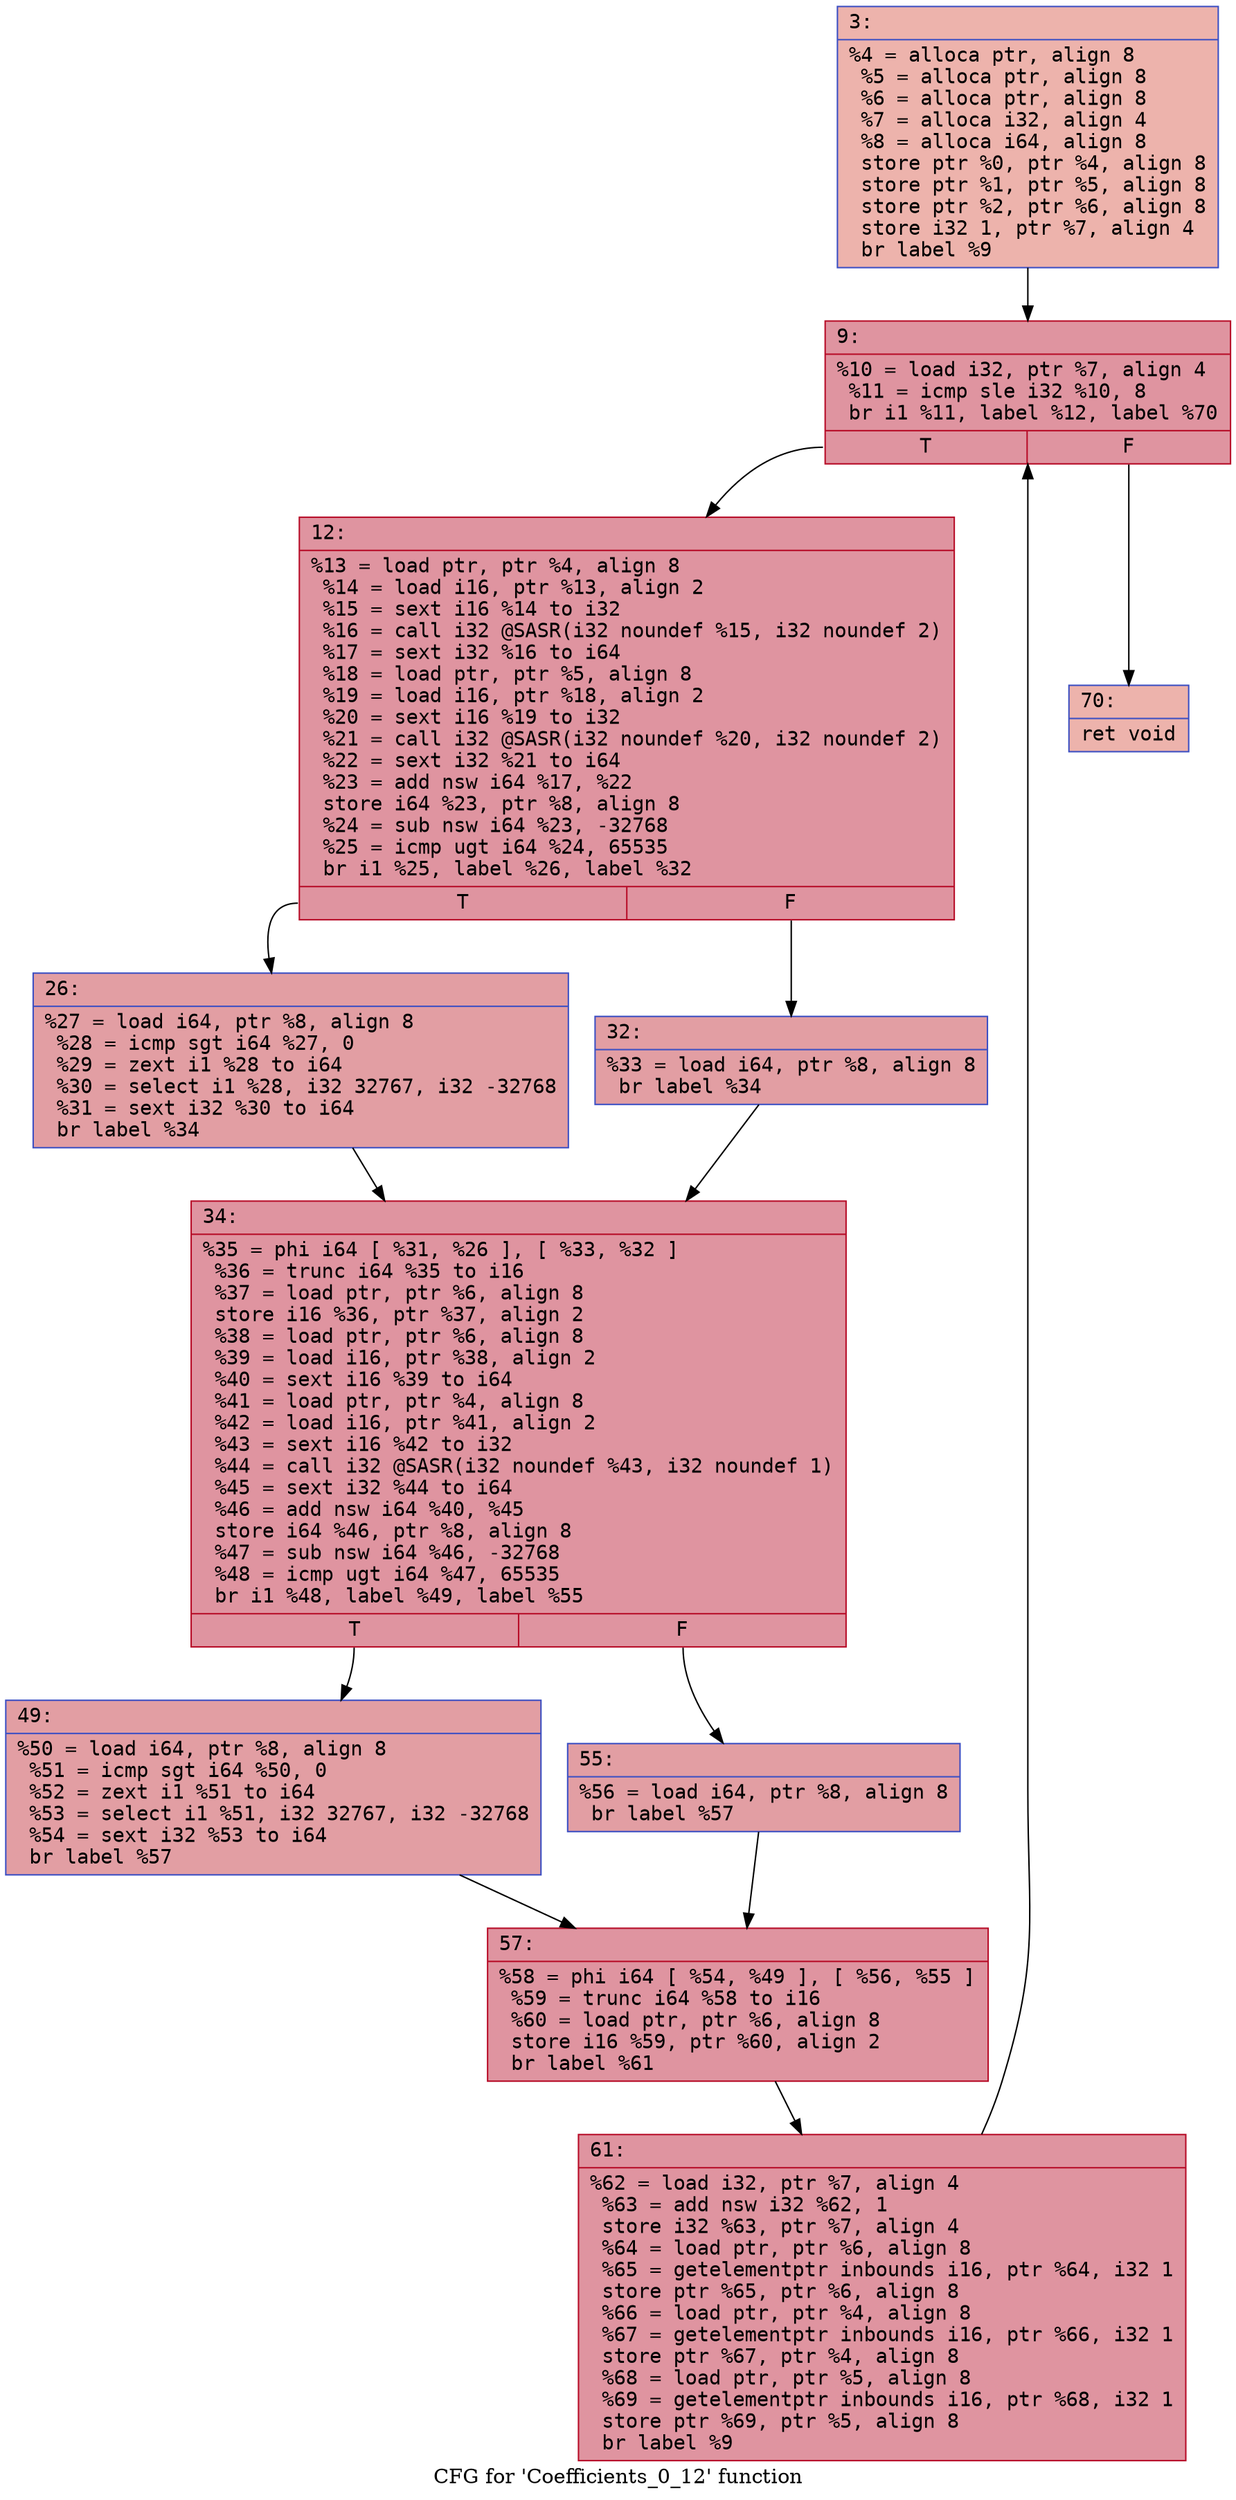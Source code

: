 digraph "CFG for 'Coefficients_0_12' function" {
	label="CFG for 'Coefficients_0_12' function";

	Node0x60000398e080 [shape=record,color="#3d50c3ff", style=filled, fillcolor="#d6524470" fontname="Courier",label="{3:\l|  %4 = alloca ptr, align 8\l  %5 = alloca ptr, align 8\l  %6 = alloca ptr, align 8\l  %7 = alloca i32, align 4\l  %8 = alloca i64, align 8\l  store ptr %0, ptr %4, align 8\l  store ptr %1, ptr %5, align 8\l  store ptr %2, ptr %6, align 8\l  store i32 1, ptr %7, align 4\l  br label %9\l}"];
	Node0x60000398e080 -> Node0x60000398ead0[tooltip="3 -> 9\nProbability 100.00%" ];
	Node0x60000398ead0 [shape=record,color="#b70d28ff", style=filled, fillcolor="#b70d2870" fontname="Courier",label="{9:\l|  %10 = load i32, ptr %7, align 4\l  %11 = icmp sle i32 %10, 8\l  br i1 %11, label %12, label %70\l|{<s0>T|<s1>F}}"];
	Node0x60000398ead0:s0 -> Node0x60000398eb20[tooltip="9 -> 12\nProbability 96.88%" ];
	Node0x60000398ead0:s1 -> Node0x60000398eda0[tooltip="9 -> 70\nProbability 3.12%" ];
	Node0x60000398eb20 [shape=record,color="#b70d28ff", style=filled, fillcolor="#b70d2870" fontname="Courier",label="{12:\l|  %13 = load ptr, ptr %4, align 8\l  %14 = load i16, ptr %13, align 2\l  %15 = sext i16 %14 to i32\l  %16 = call i32 @SASR(i32 noundef %15, i32 noundef 2)\l  %17 = sext i32 %16 to i64\l  %18 = load ptr, ptr %5, align 8\l  %19 = load i16, ptr %18, align 2\l  %20 = sext i16 %19 to i32\l  %21 = call i32 @SASR(i32 noundef %20, i32 noundef 2)\l  %22 = sext i32 %21 to i64\l  %23 = add nsw i64 %17, %22\l  store i64 %23, ptr %8, align 8\l  %24 = sub nsw i64 %23, -32768\l  %25 = icmp ugt i64 %24, 65535\l  br i1 %25, label %26, label %32\l|{<s0>T|<s1>F}}"];
	Node0x60000398eb20:s0 -> Node0x60000398eb70[tooltip="12 -> 26\nProbability 50.00%" ];
	Node0x60000398eb20:s1 -> Node0x60000398ebc0[tooltip="12 -> 32\nProbability 50.00%" ];
	Node0x60000398eb70 [shape=record,color="#3d50c3ff", style=filled, fillcolor="#be242e70" fontname="Courier",label="{26:\l|  %27 = load i64, ptr %8, align 8\l  %28 = icmp sgt i64 %27, 0\l  %29 = zext i1 %28 to i64\l  %30 = select i1 %28, i32 32767, i32 -32768\l  %31 = sext i32 %30 to i64\l  br label %34\l}"];
	Node0x60000398eb70 -> Node0x60000398ec10[tooltip="26 -> 34\nProbability 100.00%" ];
	Node0x60000398ebc0 [shape=record,color="#3d50c3ff", style=filled, fillcolor="#be242e70" fontname="Courier",label="{32:\l|  %33 = load i64, ptr %8, align 8\l  br label %34\l}"];
	Node0x60000398ebc0 -> Node0x60000398ec10[tooltip="32 -> 34\nProbability 100.00%" ];
	Node0x60000398ec10 [shape=record,color="#b70d28ff", style=filled, fillcolor="#b70d2870" fontname="Courier",label="{34:\l|  %35 = phi i64 [ %31, %26 ], [ %33, %32 ]\l  %36 = trunc i64 %35 to i16\l  %37 = load ptr, ptr %6, align 8\l  store i16 %36, ptr %37, align 2\l  %38 = load ptr, ptr %6, align 8\l  %39 = load i16, ptr %38, align 2\l  %40 = sext i16 %39 to i64\l  %41 = load ptr, ptr %4, align 8\l  %42 = load i16, ptr %41, align 2\l  %43 = sext i16 %42 to i32\l  %44 = call i32 @SASR(i32 noundef %43, i32 noundef 1)\l  %45 = sext i32 %44 to i64\l  %46 = add nsw i64 %40, %45\l  store i64 %46, ptr %8, align 8\l  %47 = sub nsw i64 %46, -32768\l  %48 = icmp ugt i64 %47, 65535\l  br i1 %48, label %49, label %55\l|{<s0>T|<s1>F}}"];
	Node0x60000398ec10:s0 -> Node0x60000398ec60[tooltip="34 -> 49\nProbability 50.00%" ];
	Node0x60000398ec10:s1 -> Node0x60000398ecb0[tooltip="34 -> 55\nProbability 50.00%" ];
	Node0x60000398ec60 [shape=record,color="#3d50c3ff", style=filled, fillcolor="#be242e70" fontname="Courier",label="{49:\l|  %50 = load i64, ptr %8, align 8\l  %51 = icmp sgt i64 %50, 0\l  %52 = zext i1 %51 to i64\l  %53 = select i1 %51, i32 32767, i32 -32768\l  %54 = sext i32 %53 to i64\l  br label %57\l}"];
	Node0x60000398ec60 -> Node0x60000398ed00[tooltip="49 -> 57\nProbability 100.00%" ];
	Node0x60000398ecb0 [shape=record,color="#3d50c3ff", style=filled, fillcolor="#be242e70" fontname="Courier",label="{55:\l|  %56 = load i64, ptr %8, align 8\l  br label %57\l}"];
	Node0x60000398ecb0 -> Node0x60000398ed00[tooltip="55 -> 57\nProbability 100.00%" ];
	Node0x60000398ed00 [shape=record,color="#b70d28ff", style=filled, fillcolor="#b70d2870" fontname="Courier",label="{57:\l|  %58 = phi i64 [ %54, %49 ], [ %56, %55 ]\l  %59 = trunc i64 %58 to i16\l  %60 = load ptr, ptr %6, align 8\l  store i16 %59, ptr %60, align 2\l  br label %61\l}"];
	Node0x60000398ed00 -> Node0x60000398ed50[tooltip="57 -> 61\nProbability 100.00%" ];
	Node0x60000398ed50 [shape=record,color="#b70d28ff", style=filled, fillcolor="#b70d2870" fontname="Courier",label="{61:\l|  %62 = load i32, ptr %7, align 4\l  %63 = add nsw i32 %62, 1\l  store i32 %63, ptr %7, align 4\l  %64 = load ptr, ptr %6, align 8\l  %65 = getelementptr inbounds i16, ptr %64, i32 1\l  store ptr %65, ptr %6, align 8\l  %66 = load ptr, ptr %4, align 8\l  %67 = getelementptr inbounds i16, ptr %66, i32 1\l  store ptr %67, ptr %4, align 8\l  %68 = load ptr, ptr %5, align 8\l  %69 = getelementptr inbounds i16, ptr %68, i32 1\l  store ptr %69, ptr %5, align 8\l  br label %9\l}"];
	Node0x60000398ed50 -> Node0x60000398ead0[tooltip="61 -> 9\nProbability 100.00%" ];
	Node0x60000398eda0 [shape=record,color="#3d50c3ff", style=filled, fillcolor="#d6524470" fontname="Courier",label="{70:\l|  ret void\l}"];
}
